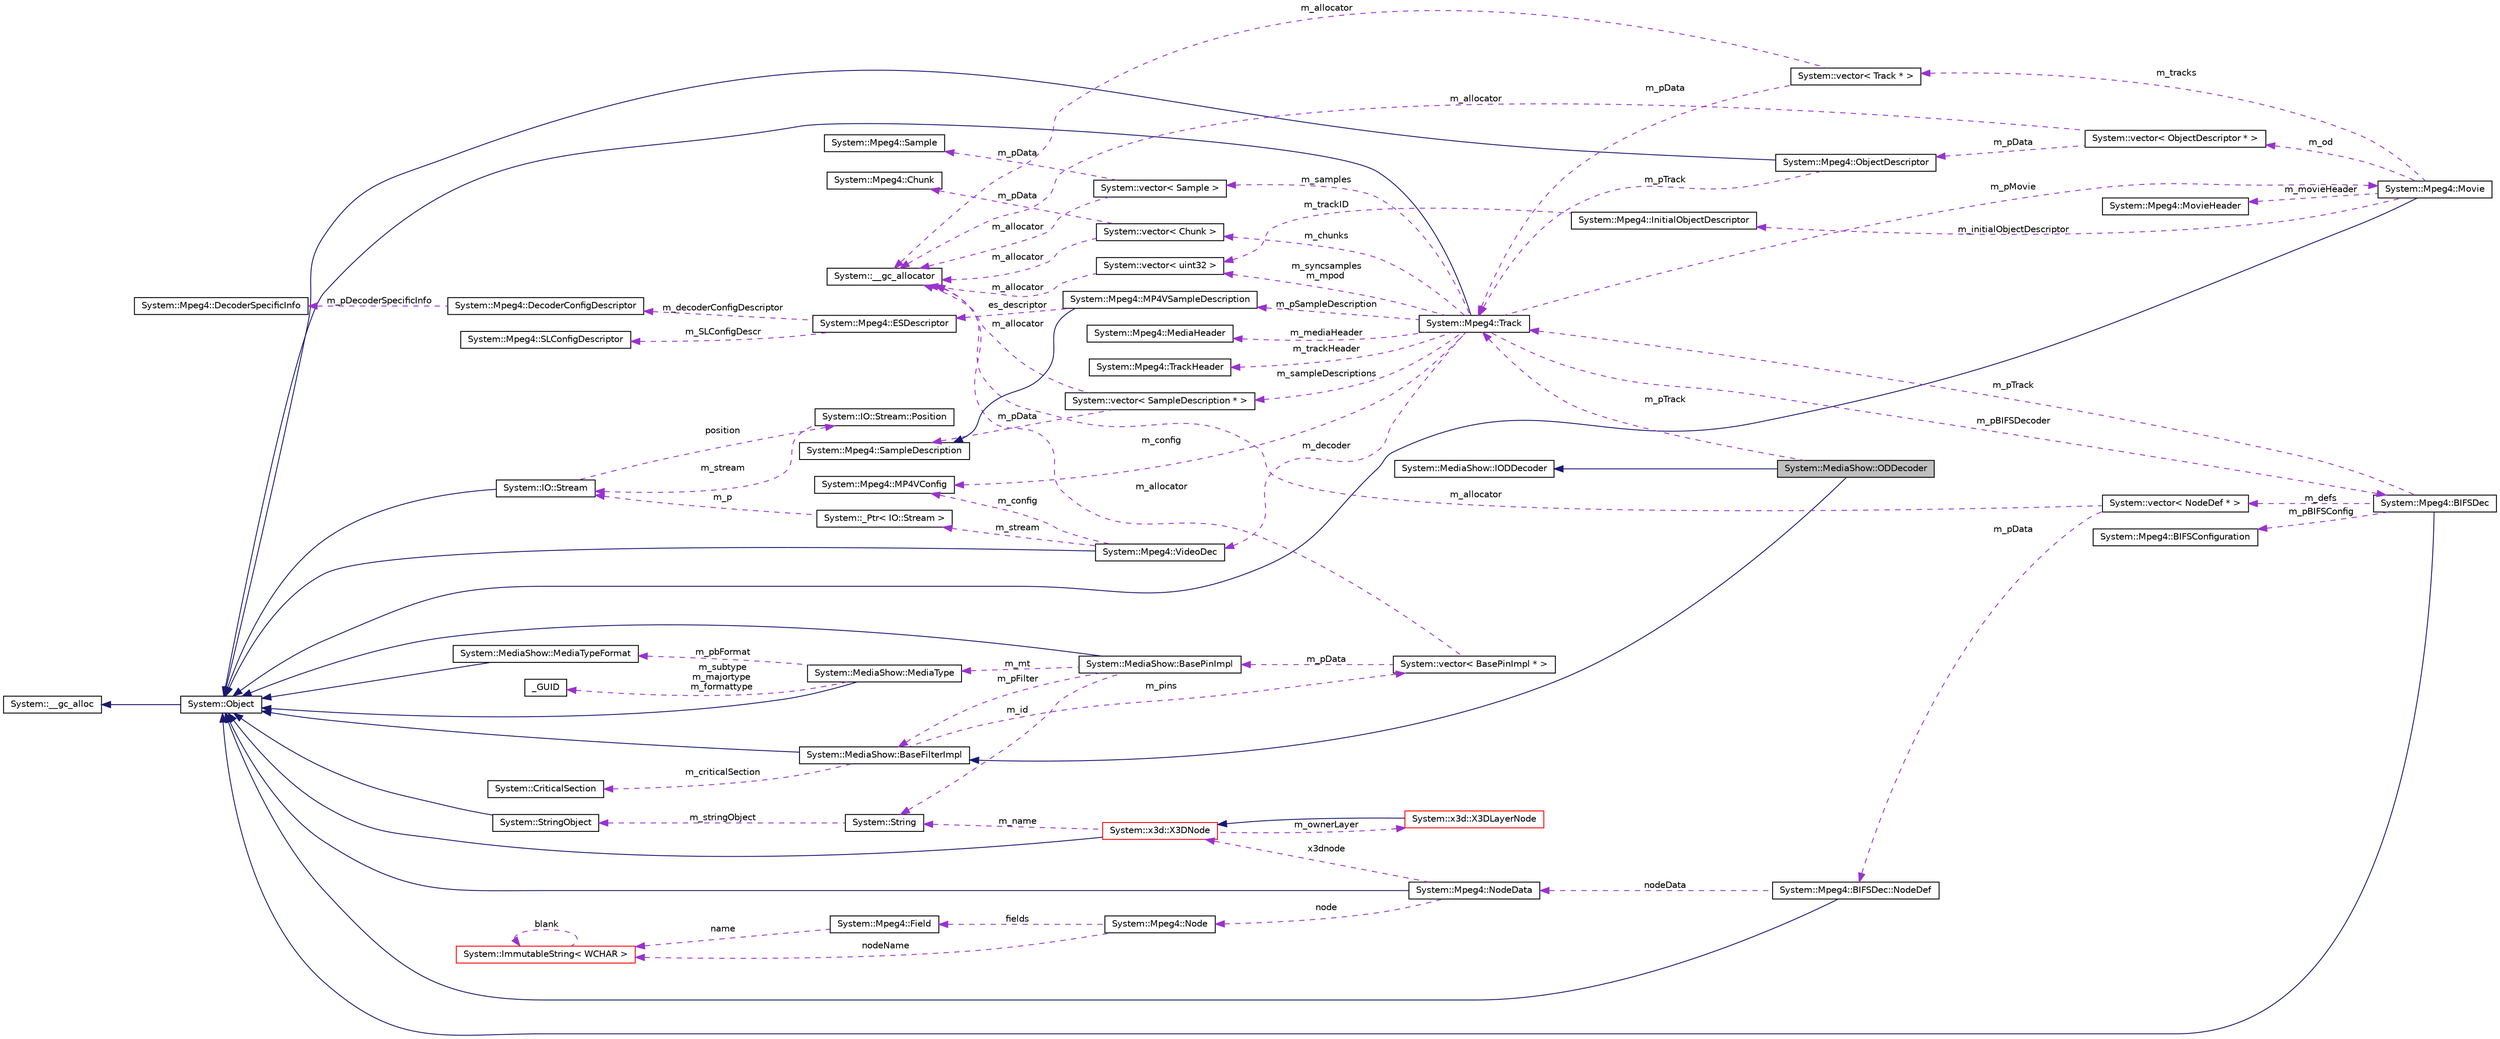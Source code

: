 digraph G
{
  edge [fontname="Helvetica",fontsize="10",labelfontname="Helvetica",labelfontsize="10"];
  node [fontname="Helvetica",fontsize="10",shape=record];
  rankdir="LR";
  Node1 [label="System::MediaShow::ODDecoder",height=0.2,width=0.4,color="black", fillcolor="grey75", style="filled" fontcolor="black"];
  Node2 -> Node1 [dir="back",color="midnightblue",fontsize="10",style="solid",fontname="Helvetica"];
  Node2 [label="System::MediaShow::IODDecoder",height=0.2,width=0.4,color="black", fillcolor="white", style="filled",URL="$class_system_1_1_media_show_1_1_i_o_d_decoder.html"];
  Node3 -> Node1 [dir="back",color="midnightblue",fontsize="10",style="solid",fontname="Helvetica"];
  Node3 [label="System::MediaShow::BaseFilterImpl",height=0.2,width=0.4,color="black", fillcolor="white", style="filled",URL="$class_system_1_1_media_show_1_1_base_filter_impl.html"];
  Node4 -> Node3 [dir="back",color="midnightblue",fontsize="10",style="solid",fontname="Helvetica"];
  Node4 [label="System::Object",height=0.2,width=0.4,color="black", fillcolor="white", style="filled",URL="$class_system_1_1_object.html"];
  Node5 -> Node4 [dir="back",color="midnightblue",fontsize="10",style="solid",fontname="Helvetica"];
  Node5 [label="System::__gc_alloc",height=0.2,width=0.4,color="black", fillcolor="white", style="filled",URL="$class_system_1_1____gc__alloc.html"];
  Node6 -> Node3 [dir="back",color="darkorchid3",fontsize="10",style="dashed",label=" m_criticalSection" ,fontname="Helvetica"];
  Node6 [label="System::CriticalSection",height=0.2,width=0.4,color="black", fillcolor="white", style="filled",URL="$class_system_1_1_critical_section.html"];
  Node7 -> Node3 [dir="back",color="darkorchid3",fontsize="10",style="dashed",label=" m_pins" ,fontname="Helvetica"];
  Node7 [label="System::vector\< BasePinImpl * \>",height=0.2,width=0.4,color="black", fillcolor="white", style="filled",URL="$class_system_1_1vector.html"];
  Node8 -> Node7 [dir="back",color="darkorchid3",fontsize="10",style="dashed",label=" m_pData" ,fontname="Helvetica"];
  Node8 [label="System::MediaShow::BasePinImpl",height=0.2,width=0.4,color="black", fillcolor="white", style="filled",URL="$class_system_1_1_media_show_1_1_base_pin_impl.html"];
  Node4 -> Node8 [dir="back",color="midnightblue",fontsize="10",style="solid",fontname="Helvetica"];
  Node9 -> Node8 [dir="back",color="darkorchid3",fontsize="10",style="dashed",label=" m_mt" ,fontname="Helvetica"];
  Node9 [label="System::MediaShow::MediaType",height=0.2,width=0.4,color="black", fillcolor="white", style="filled",URL="$class_system_1_1_media_show_1_1_media_type.html"];
  Node4 -> Node9 [dir="back",color="midnightblue",fontsize="10",style="solid",fontname="Helvetica"];
  Node10 -> Node9 [dir="back",color="darkorchid3",fontsize="10",style="dashed",label=" m_subtype\nm_majortype\nm_formattype" ,fontname="Helvetica"];
  Node10 [label="_GUID",height=0.2,width=0.4,color="black", fillcolor="white", style="filled",URL="$struct___g_u_i_d.html"];
  Node11 -> Node9 [dir="back",color="darkorchid3",fontsize="10",style="dashed",label=" m_pbFormat" ,fontname="Helvetica"];
  Node11 [label="System::MediaShow::MediaTypeFormat",height=0.2,width=0.4,color="black", fillcolor="white", style="filled",URL="$class_system_1_1_media_show_1_1_media_type_format.html"];
  Node4 -> Node11 [dir="back",color="midnightblue",fontsize="10",style="solid",fontname="Helvetica"];
  Node12 -> Node8 [dir="back",color="darkorchid3",fontsize="10",style="dashed",label=" m_id" ,fontname="Helvetica"];
  Node12 [label="System::String",height=0.2,width=0.4,color="black", fillcolor="white", style="filled",URL="$class_system_1_1_string.html"];
  Node13 -> Node12 [dir="back",color="darkorchid3",fontsize="10",style="dashed",label=" m_stringObject" ,fontname="Helvetica"];
  Node13 [label="System::StringObject",height=0.2,width=0.4,color="black", fillcolor="white", style="filled",URL="$class_system_1_1_string_object.html"];
  Node4 -> Node13 [dir="back",color="midnightblue",fontsize="10",style="solid",fontname="Helvetica"];
  Node3 -> Node8 [dir="back",color="darkorchid3",fontsize="10",style="dashed",label=" m_pFilter" ,fontname="Helvetica"];
  Node14 -> Node7 [dir="back",color="darkorchid3",fontsize="10",style="dashed",label=" m_allocator" ,fontname="Helvetica"];
  Node14 [label="System::__gc_allocator",height=0.2,width=0.4,color="black", fillcolor="white", style="filled",URL="$class_system_1_1____gc__allocator.html"];
  Node15 -> Node1 [dir="back",color="darkorchid3",fontsize="10",style="dashed",label=" m_pTrack" ,fontname="Helvetica"];
  Node15 [label="System::Mpeg4::Track",height=0.2,width=0.4,color="black", fillcolor="white", style="filled",URL="$class_system_1_1_mpeg4_1_1_track.html"];
  Node4 -> Node15 [dir="back",color="midnightblue",fontsize="10",style="solid",fontname="Helvetica"];
  Node16 -> Node15 [dir="back",color="darkorchid3",fontsize="10",style="dashed",label=" m_config" ,fontname="Helvetica"];
  Node16 [label="System::Mpeg4::MP4VConfig",height=0.2,width=0.4,color="black", fillcolor="white", style="filled",URL="$class_system_1_1_mpeg4_1_1_m_p4_v_config.html"];
  Node17 -> Node15 [dir="back",color="darkorchid3",fontsize="10",style="dashed",label=" m_mediaHeader" ,fontname="Helvetica"];
  Node17 [label="System::Mpeg4::MediaHeader",height=0.2,width=0.4,color="black", fillcolor="white", style="filled",URL="$class_system_1_1_mpeg4_1_1_media_header.html"];
  Node18 -> Node15 [dir="back",color="darkorchid3",fontsize="10",style="dashed",label=" m_trackHeader" ,fontname="Helvetica"];
  Node18 [label="System::Mpeg4::TrackHeader",height=0.2,width=0.4,color="black", fillcolor="white", style="filled",URL="$class_system_1_1_mpeg4_1_1_track_header.html"];
  Node19 -> Node15 [dir="back",color="darkorchid3",fontsize="10",style="dashed",label=" m_samples" ,fontname="Helvetica"];
  Node19 [label="System::vector\< Sample \>",height=0.2,width=0.4,color="black", fillcolor="white", style="filled",URL="$class_system_1_1vector.html"];
  Node14 -> Node19 [dir="back",color="darkorchid3",fontsize="10",style="dashed",label=" m_allocator" ,fontname="Helvetica"];
  Node20 -> Node19 [dir="back",color="darkorchid3",fontsize="10",style="dashed",label=" m_pData" ,fontname="Helvetica"];
  Node20 [label="System::Mpeg4::Sample",height=0.2,width=0.4,color="black", fillcolor="white", style="filled",URL="$class_system_1_1_mpeg4_1_1_sample.html"];
  Node21 -> Node15 [dir="back",color="darkorchid3",fontsize="10",style="dashed",label=" m_syncsamples\nm_mpod" ,fontname="Helvetica"];
  Node21 [label="System::vector\< uint32 \>",height=0.2,width=0.4,color="black", fillcolor="white", style="filled",URL="$class_system_1_1vector.html"];
  Node14 -> Node21 [dir="back",color="darkorchid3",fontsize="10",style="dashed",label=" m_allocator" ,fontname="Helvetica"];
  Node22 -> Node15 [dir="back",color="darkorchid3",fontsize="10",style="dashed",label=" m_sampleDescriptions" ,fontname="Helvetica"];
  Node22 [label="System::vector\< SampleDescription * \>",height=0.2,width=0.4,color="black", fillcolor="white", style="filled",URL="$class_system_1_1vector.html"];
  Node14 -> Node22 [dir="back",color="darkorchid3",fontsize="10",style="dashed",label=" m_allocator" ,fontname="Helvetica"];
  Node23 -> Node22 [dir="back",color="darkorchid3",fontsize="10",style="dashed",label=" m_pData" ,fontname="Helvetica"];
  Node23 [label="System::Mpeg4::SampleDescription",height=0.2,width=0.4,color="black", fillcolor="white", style="filled",URL="$class_system_1_1_mpeg4_1_1_sample_description.html"];
  Node24 -> Node15 [dir="back",color="darkorchid3",fontsize="10",style="dashed",label=" m_chunks" ,fontname="Helvetica"];
  Node24 [label="System::vector\< Chunk \>",height=0.2,width=0.4,color="black", fillcolor="white", style="filled",URL="$class_system_1_1vector.html"];
  Node14 -> Node24 [dir="back",color="darkorchid3",fontsize="10",style="dashed",label=" m_allocator" ,fontname="Helvetica"];
  Node25 -> Node24 [dir="back",color="darkorchid3",fontsize="10",style="dashed",label=" m_pData" ,fontname="Helvetica"];
  Node25 [label="System::Mpeg4::Chunk",height=0.2,width=0.4,color="black", fillcolor="white", style="filled",URL="$class_system_1_1_mpeg4_1_1_chunk.html"];
  Node26 -> Node15 [dir="back",color="darkorchid3",fontsize="10",style="dashed",label=" m_pMovie" ,fontname="Helvetica"];
  Node26 [label="System::Mpeg4::Movie",height=0.2,width=0.4,color="black", fillcolor="white", style="filled",URL="$class_system_1_1_mpeg4_1_1_movie.html"];
  Node4 -> Node26 [dir="back",color="midnightblue",fontsize="10",style="solid",fontname="Helvetica"];
  Node27 -> Node26 [dir="back",color="darkorchid3",fontsize="10",style="dashed",label=" m_od" ,fontname="Helvetica"];
  Node27 [label="System::vector\< ObjectDescriptor * \>",height=0.2,width=0.4,color="black", fillcolor="white", style="filled",URL="$class_system_1_1vector.html"];
  Node14 -> Node27 [dir="back",color="darkorchid3",fontsize="10",style="dashed",label=" m_allocator" ,fontname="Helvetica"];
  Node28 -> Node27 [dir="back",color="darkorchid3",fontsize="10",style="dashed",label=" m_pData" ,fontname="Helvetica"];
  Node28 [label="System::Mpeg4::ObjectDescriptor",height=0.2,width=0.4,color="black", fillcolor="white", style="filled",URL="$class_system_1_1_mpeg4_1_1_object_descriptor.html"];
  Node4 -> Node28 [dir="back",color="midnightblue",fontsize="10",style="solid",fontname="Helvetica"];
  Node15 -> Node28 [dir="back",color="darkorchid3",fontsize="10",style="dashed",label=" m_pTrack" ,fontname="Helvetica"];
  Node29 -> Node26 [dir="back",color="darkorchid3",fontsize="10",style="dashed",label=" m_tracks" ,fontname="Helvetica"];
  Node29 [label="System::vector\< Track * \>",height=0.2,width=0.4,color="black", fillcolor="white", style="filled",URL="$class_system_1_1vector.html"];
  Node14 -> Node29 [dir="back",color="darkorchid3",fontsize="10",style="dashed",label=" m_allocator" ,fontname="Helvetica"];
  Node15 -> Node29 [dir="back",color="darkorchid3",fontsize="10",style="dashed",label=" m_pData" ,fontname="Helvetica"];
  Node30 -> Node26 [dir="back",color="darkorchid3",fontsize="10",style="dashed",label=" m_movieHeader" ,fontname="Helvetica"];
  Node30 [label="System::Mpeg4::MovieHeader",height=0.2,width=0.4,color="black", fillcolor="white", style="filled",URL="$class_system_1_1_mpeg4_1_1_movie_header.html"];
  Node31 -> Node26 [dir="back",color="darkorchid3",fontsize="10",style="dashed",label=" m_initialObjectDescriptor" ,fontname="Helvetica"];
  Node31 [label="System::Mpeg4::InitialObjectDescriptor",height=0.2,width=0.4,color="black", fillcolor="white", style="filled",URL="$class_system_1_1_mpeg4_1_1_initial_object_descriptor.html"];
  Node21 -> Node31 [dir="back",color="darkorchid3",fontsize="10",style="dashed",label=" m_trackID" ,fontname="Helvetica"];
  Node32 -> Node15 [dir="back",color="darkorchid3",fontsize="10",style="dashed",label=" m_pSampleDescription" ,fontname="Helvetica"];
  Node32 [label="System::Mpeg4::MP4VSampleDescription",height=0.2,width=0.4,color="black", fillcolor="white", style="filled",URL="$class_system_1_1_mpeg4_1_1_m_p4_v_sample_description.html"];
  Node23 -> Node32 [dir="back",color="midnightblue",fontsize="10",style="solid",fontname="Helvetica"];
  Node33 -> Node32 [dir="back",color="darkorchid3",fontsize="10",style="dashed",label=" es_descriptor" ,fontname="Helvetica"];
  Node33 [label="System::Mpeg4::ESDescriptor",height=0.2,width=0.4,color="black", fillcolor="white", style="filled",URL="$class_system_1_1_mpeg4_1_1_e_s_descriptor.html"];
  Node34 -> Node33 [dir="back",color="darkorchid3",fontsize="10",style="dashed",label=" m_SLConfigDescr" ,fontname="Helvetica"];
  Node34 [label="System::Mpeg4::SLConfigDescriptor",height=0.2,width=0.4,color="black", fillcolor="white", style="filled",URL="$class_system_1_1_mpeg4_1_1_s_l_config_descriptor.html"];
  Node35 -> Node33 [dir="back",color="darkorchid3",fontsize="10",style="dashed",label=" m_decoderConfigDescriptor" ,fontname="Helvetica"];
  Node35 [label="System::Mpeg4::DecoderConfigDescriptor",height=0.2,width=0.4,color="black", fillcolor="white", style="filled",URL="$class_system_1_1_mpeg4_1_1_decoder_config_descriptor.html"];
  Node36 -> Node35 [dir="back",color="darkorchid3",fontsize="10",style="dashed",label=" m_pDecoderSpecificInfo" ,fontname="Helvetica"];
  Node36 [label="System::Mpeg4::DecoderSpecificInfo",height=0.2,width=0.4,color="black", fillcolor="white", style="filled",URL="$class_system_1_1_mpeg4_1_1_decoder_specific_info.html"];
  Node37 -> Node15 [dir="back",color="darkorchid3",fontsize="10",style="dashed",label=" m_pBIFSDecoder" ,fontname="Helvetica"];
  Node37 [label="System::Mpeg4::BIFSDec",height=0.2,width=0.4,color="black", fillcolor="white", style="filled",URL="$class_system_1_1_mpeg4_1_1_b_i_f_s_dec.html"];
  Node4 -> Node37 [dir="back",color="midnightblue",fontsize="10",style="solid",fontname="Helvetica"];
  Node38 -> Node37 [dir="back",color="darkorchid3",fontsize="10",style="dashed",label=" m_pBIFSConfig" ,fontname="Helvetica"];
  Node38 [label="System::Mpeg4::BIFSConfiguration",height=0.2,width=0.4,color="black", fillcolor="white", style="filled",URL="$class_system_1_1_mpeg4_1_1_b_i_f_s_configuration.html"];
  Node15 -> Node37 [dir="back",color="darkorchid3",fontsize="10",style="dashed",label=" m_pTrack" ,fontname="Helvetica"];
  Node39 -> Node37 [dir="back",color="darkorchid3",fontsize="10",style="dashed",label=" m_defs" ,fontname="Helvetica"];
  Node39 [label="System::vector\< NodeDef * \>",height=0.2,width=0.4,color="black", fillcolor="white", style="filled",URL="$class_system_1_1vector.html"];
  Node14 -> Node39 [dir="back",color="darkorchid3",fontsize="10",style="dashed",label=" m_allocator" ,fontname="Helvetica"];
  Node40 -> Node39 [dir="back",color="darkorchid3",fontsize="10",style="dashed",label=" m_pData" ,fontname="Helvetica"];
  Node40 [label="System::Mpeg4::BIFSDec::NodeDef",height=0.2,width=0.4,color="black", fillcolor="white", style="filled",URL="$class_system_1_1_mpeg4_1_1_b_i_f_s_dec_1_1_node_def.html"];
  Node4 -> Node40 [dir="back",color="midnightblue",fontsize="10",style="solid",fontname="Helvetica"];
  Node41 -> Node40 [dir="back",color="darkorchid3",fontsize="10",style="dashed",label=" nodeData" ,fontname="Helvetica"];
  Node41 [label="System::Mpeg4::NodeData",height=0.2,width=0.4,color="black", fillcolor="white", style="filled",URL="$class_system_1_1_mpeg4_1_1_node_data.html"];
  Node4 -> Node41 [dir="back",color="midnightblue",fontsize="10",style="solid",fontname="Helvetica"];
  Node42 -> Node41 [dir="back",color="darkorchid3",fontsize="10",style="dashed",label=" node" ,fontname="Helvetica"];
  Node42 [label="System::Mpeg4::Node",height=0.2,width=0.4,color="black", fillcolor="white", style="filled",URL="$struct_system_1_1_mpeg4_1_1_node.html"];
  Node43 -> Node42 [dir="back",color="darkorchid3",fontsize="10",style="dashed",label=" fields" ,fontname="Helvetica"];
  Node43 [label="System::Mpeg4::Field",height=0.2,width=0.4,color="black", fillcolor="white", style="filled",URL="$struct_system_1_1_mpeg4_1_1_field.html"];
  Node44 -> Node43 [dir="back",color="darkorchid3",fontsize="10",style="dashed",label=" name" ,fontname="Helvetica"];
  Node44 [label="System::ImmutableString\< WCHAR \>",height=0.2,width=0.4,color="red", fillcolor="white", style="filled",URL="$class_system_1_1_immutable_string.html"];
  Node44 -> Node44 [dir="back",color="darkorchid3",fontsize="10",style="dashed",label=" blank" ,fontname="Helvetica"];
  Node44 -> Node42 [dir="back",color="darkorchid3",fontsize="10",style="dashed",label=" nodeName" ,fontname="Helvetica"];
  Node45 -> Node41 [dir="back",color="darkorchid3",fontsize="10",style="dashed",label=" x3dnode" ,fontname="Helvetica"];
  Node45 [label="System::x3d::X3DNode",height=0.2,width=0.4,color="red", fillcolor="white", style="filled",URL="$class_system_1_1x3d_1_1_x3_d_node.html"];
  Node4 -> Node45 [dir="back",color="midnightblue",fontsize="10",style="solid",fontname="Helvetica"];
  Node46 -> Node45 [dir="back",color="darkorchid3",fontsize="10",style="dashed",label=" m_ownerLayer" ,fontname="Helvetica"];
  Node46 [label="System::x3d::X3DLayerNode",height=0.2,width=0.4,color="red", fillcolor="white", style="filled",URL="$class_system_1_1x3d_1_1_x3_d_layer_node.html"];
  Node45 -> Node46 [dir="back",color="midnightblue",fontsize="10",style="solid",fontname="Helvetica"];
  Node12 -> Node45 [dir="back",color="darkorchid3",fontsize="10",style="dashed",label=" m_name" ,fontname="Helvetica"];
  Node47 -> Node15 [dir="back",color="darkorchid3",fontsize="10",style="dashed",label=" m_decoder" ,fontname="Helvetica"];
  Node47 [label="System::Mpeg4::VideoDec",height=0.2,width=0.4,color="black", fillcolor="white", style="filled",URL="$class_system_1_1_mpeg4_1_1_video_dec.html"];
  Node4 -> Node47 [dir="back",color="midnightblue",fontsize="10",style="solid",fontname="Helvetica"];
  Node16 -> Node47 [dir="back",color="darkorchid3",fontsize="10",style="dashed",label=" m_config" ,fontname="Helvetica"];
  Node48 -> Node47 [dir="back",color="darkorchid3",fontsize="10",style="dashed",label=" m_stream" ,fontname="Helvetica"];
  Node48 [label="System::_Ptr\< IO::Stream \>",height=0.2,width=0.4,color="black", fillcolor="white", style="filled",URL="$class_system_1_1___ptr.html"];
  Node49 -> Node48 [dir="back",color="darkorchid3",fontsize="10",style="dashed",label=" m_p" ,fontname="Helvetica"];
  Node49 [label="System::IO::Stream",height=0.2,width=0.4,color="black", fillcolor="white", style="filled",URL="$class_system_1_1_i_o_1_1_stream.html"];
  Node4 -> Node49 [dir="back",color="midnightblue",fontsize="10",style="solid",fontname="Helvetica"];
  Node50 -> Node49 [dir="back",color="darkorchid3",fontsize="10",style="dashed",label=" position" ,fontname="Helvetica"];
  Node50 [label="System::IO::Stream::Position",height=0.2,width=0.4,color="black", fillcolor="white", style="filled",URL="$class_system_1_1_i_o_1_1_stream_1_1_position.html"];
  Node49 -> Node50 [dir="back",color="darkorchid3",fontsize="10",style="dashed",label=" m_stream" ,fontname="Helvetica"];
}
